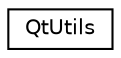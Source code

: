digraph "Graphical Class Hierarchy"
{
  edge [fontname="Helvetica",fontsize="10",labelfontname="Helvetica",labelfontsize="10"];
  node [fontname="Helvetica",fontsize="10",shape=record];
  rankdir="LR";
  Node1 [label="QtUtils",height=0.2,width=0.4,color="black", fillcolor="white", style="filled",URL="$class_qt_utils.html",tooltip="The QtUtils class is a utility function collection related to Qt. "];
}

